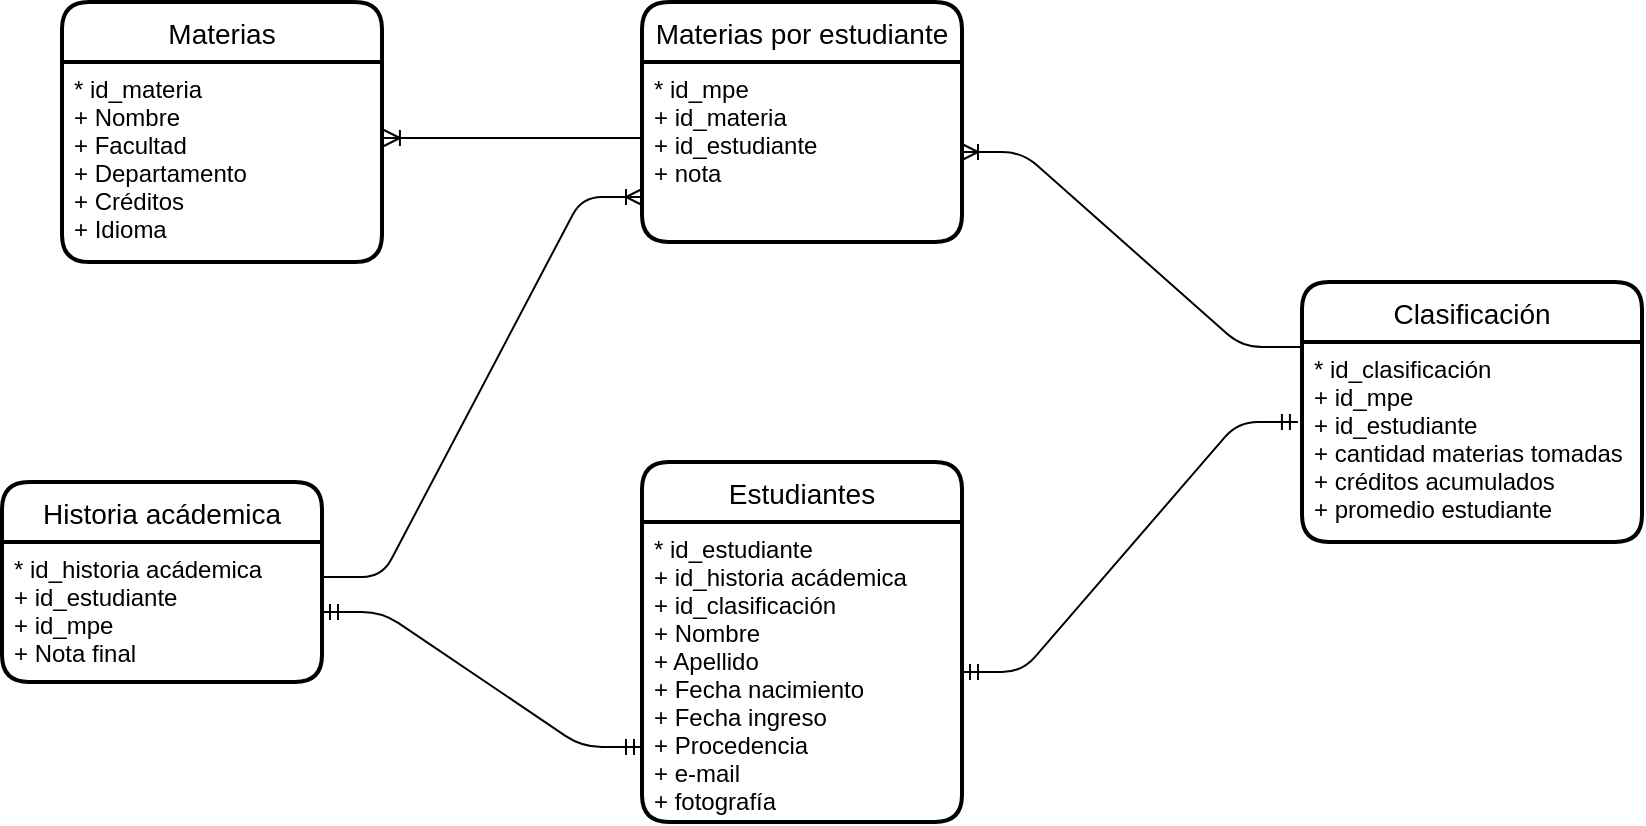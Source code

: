 <mxfile>
    <diagram id="IICZqOzCT3Bl0oSAIryy" name="Página-1">
        <mxGraphModel dx="3534" dy="790" grid="1" gridSize="10" guides="1" tooltips="1" connect="1" arrows="1" fold="1" page="1" pageScale="1" pageWidth="1920" pageHeight="1200" math="0" shadow="0">
            <root>
                <mxCell id="0"/>
                <mxCell id="1" parent="0"/>
                <mxCell id="2" value="Materias" style="swimlane;childLayout=stackLayout;horizontal=1;startSize=30;horizontalStack=0;rounded=1;fontSize=14;fontStyle=0;strokeWidth=2;resizeParent=0;resizeLast=1;shadow=0;dashed=0;align=center;" vertex="1" parent="1">
                    <mxGeometry x="-1340" y="395" width="160" height="130" as="geometry"/>
                </mxCell>
                <mxCell id="3" value="* id_materia&#10;+ Nombre&#10;+ Facultad&#10;+ Departamento&#10;+ Créditos&#10;+ Idioma" style="align=left;strokeColor=none;fillColor=none;spacingLeft=4;fontSize=12;verticalAlign=top;resizable=0;rotatable=0;part=1;" vertex="1" parent="2">
                    <mxGeometry y="30" width="160" height="100" as="geometry"/>
                </mxCell>
                <mxCell id="4" value="Clasificación" style="swimlane;childLayout=stackLayout;horizontal=1;startSize=30;horizontalStack=0;rounded=1;fontSize=14;fontStyle=0;strokeWidth=2;resizeParent=0;resizeLast=1;shadow=0;dashed=0;align=center;" vertex="1" parent="1">
                    <mxGeometry x="-720" y="535" width="170" height="130" as="geometry"/>
                </mxCell>
                <mxCell id="5" value="* id_clasificación&#10;+ id_mpe&#10;+ id_estudiante&#10;+ cantidad materias tomadas&#10;+ créditos acumulados&#10;+ promedio estudiante" style="align=left;strokeColor=none;fillColor=none;spacingLeft=4;fontSize=12;verticalAlign=top;resizable=0;rotatable=0;part=1;" vertex="1" parent="4">
                    <mxGeometry y="30" width="170" height="100" as="geometry"/>
                </mxCell>
                <mxCell id="6" value="Estudiantes" style="swimlane;childLayout=stackLayout;horizontal=1;startSize=30;horizontalStack=0;rounded=1;fontSize=14;fontStyle=0;strokeWidth=2;resizeParent=0;resizeLast=1;shadow=0;dashed=0;align=center;" vertex="1" parent="1">
                    <mxGeometry x="-1050" y="625" width="160" height="180" as="geometry"/>
                </mxCell>
                <mxCell id="7" value="* id_estudiante&#10;+ id_historia acádemica&#10;+ id_clasificación&#10;+ Nombre&#10;+ Apellido&#10;+ Fecha nacimiento&#10;+ Fecha ingreso&#10;+ Procedencia&#10;+ e-mail&#10;+ fotografía" style="align=left;strokeColor=none;fillColor=none;spacingLeft=4;fontSize=12;verticalAlign=top;resizable=0;rotatable=0;part=1;" vertex="1" parent="6">
                    <mxGeometry y="30" width="160" height="150" as="geometry"/>
                </mxCell>
                <mxCell id="8" value="Historia acádemica" style="swimlane;childLayout=stackLayout;horizontal=1;startSize=30;horizontalStack=0;rounded=1;fontSize=14;fontStyle=0;strokeWidth=2;resizeParent=0;resizeLast=1;shadow=0;dashed=0;align=center;" vertex="1" parent="1">
                    <mxGeometry x="-1370" y="635" width="160" height="100" as="geometry"/>
                </mxCell>
                <mxCell id="9" value="* id_historia acádemica&#10;+ id_estudiante&#10;+ id_mpe&#10;+ Nota final" style="align=left;strokeColor=none;fillColor=none;spacingLeft=4;fontSize=12;verticalAlign=top;resizable=0;rotatable=0;part=1;" vertex="1" parent="8">
                    <mxGeometry y="30" width="160" height="70" as="geometry"/>
                </mxCell>
                <mxCell id="11" value="" style="edgeStyle=entityRelationEdgeStyle;fontSize=12;html=1;endArrow=ERoneToMany;entryX=1.006;entryY=0.38;entryDx=0;entryDy=0;exitX=0;exitY=0.422;exitDx=0;exitDy=0;exitPerimeter=0;entryPerimeter=0;" edge="1" parent="1" source="17" target="3">
                    <mxGeometry width="100" height="100" relative="1" as="geometry">
                        <mxPoint x="-1270" y="665" as="sourcePoint"/>
                        <mxPoint x="-1170" y="565" as="targetPoint"/>
                    </mxGeometry>
                </mxCell>
                <mxCell id="12" value="" style="edgeStyle=entityRelationEdgeStyle;fontSize=12;html=1;endArrow=ERmandOne;startArrow=ERmandOne;exitX=-0.012;exitY=0.4;exitDx=0;exitDy=0;exitPerimeter=0;" edge="1" parent="1" source="5" target="7">
                    <mxGeometry width="100" height="100" relative="1" as="geometry">
                        <mxPoint x="-1380" y="975" as="sourcePoint"/>
                        <mxPoint x="-1280" y="875" as="targetPoint"/>
                    </mxGeometry>
                </mxCell>
                <mxCell id="13" value="" style="edgeStyle=entityRelationEdgeStyle;fontSize=12;html=1;endArrow=ERmandOne;startArrow=ERmandOne;entryX=0;entryY=0.75;entryDx=0;entryDy=0;exitX=1;exitY=0.5;exitDx=0;exitDy=0;" edge="1" parent="1" source="9" target="7">
                    <mxGeometry width="100" height="100" relative="1" as="geometry">
                        <mxPoint x="-1270" y="725" as="sourcePoint"/>
                        <mxPoint x="-1170" y="625" as="targetPoint"/>
                    </mxGeometry>
                </mxCell>
                <mxCell id="16" value="Materias por estudiante" style="swimlane;childLayout=stackLayout;horizontal=1;startSize=30;horizontalStack=0;rounded=1;fontSize=14;fontStyle=0;strokeWidth=2;resizeParent=0;resizeLast=1;shadow=0;dashed=0;align=center;" vertex="1" parent="1">
                    <mxGeometry x="-1050" y="395" width="160" height="120" as="geometry"/>
                </mxCell>
                <mxCell id="17" value="* id_mpe&#10;+ id_materia&#10;+ id_estudiante&#10;+ nota" style="align=left;strokeColor=none;fillColor=none;spacingLeft=4;fontSize=12;verticalAlign=top;resizable=0;rotatable=0;part=1;" vertex="1" parent="16">
                    <mxGeometry y="30" width="160" height="90" as="geometry"/>
                </mxCell>
                <mxCell id="18" value="" style="edgeStyle=entityRelationEdgeStyle;fontSize=12;html=1;endArrow=ERoneToMany;exitX=0;exitY=0.25;exitDx=0;exitDy=0;" edge="1" parent="1" source="4" target="17">
                    <mxGeometry width="100" height="100" relative="1" as="geometry">
                        <mxPoint x="-760" y="835" as="sourcePoint"/>
                        <mxPoint x="-660" y="735" as="targetPoint"/>
                    </mxGeometry>
                </mxCell>
                <mxCell id="20" value="" style="edgeStyle=entityRelationEdgeStyle;fontSize=12;html=1;endArrow=ERoneToMany;entryX=0;entryY=0.75;entryDx=0;entryDy=0;exitX=1;exitY=0.25;exitDx=0;exitDy=0;" edge="1" parent="1" source="9" target="17">
                    <mxGeometry width="100" height="100" relative="1" as="geometry">
                        <mxPoint x="-1170" y="645" as="sourcePoint"/>
                        <mxPoint x="-1070" y="545" as="targetPoint"/>
                    </mxGeometry>
                </mxCell>
            </root>
        </mxGraphModel>
    </diagram>
</mxfile>